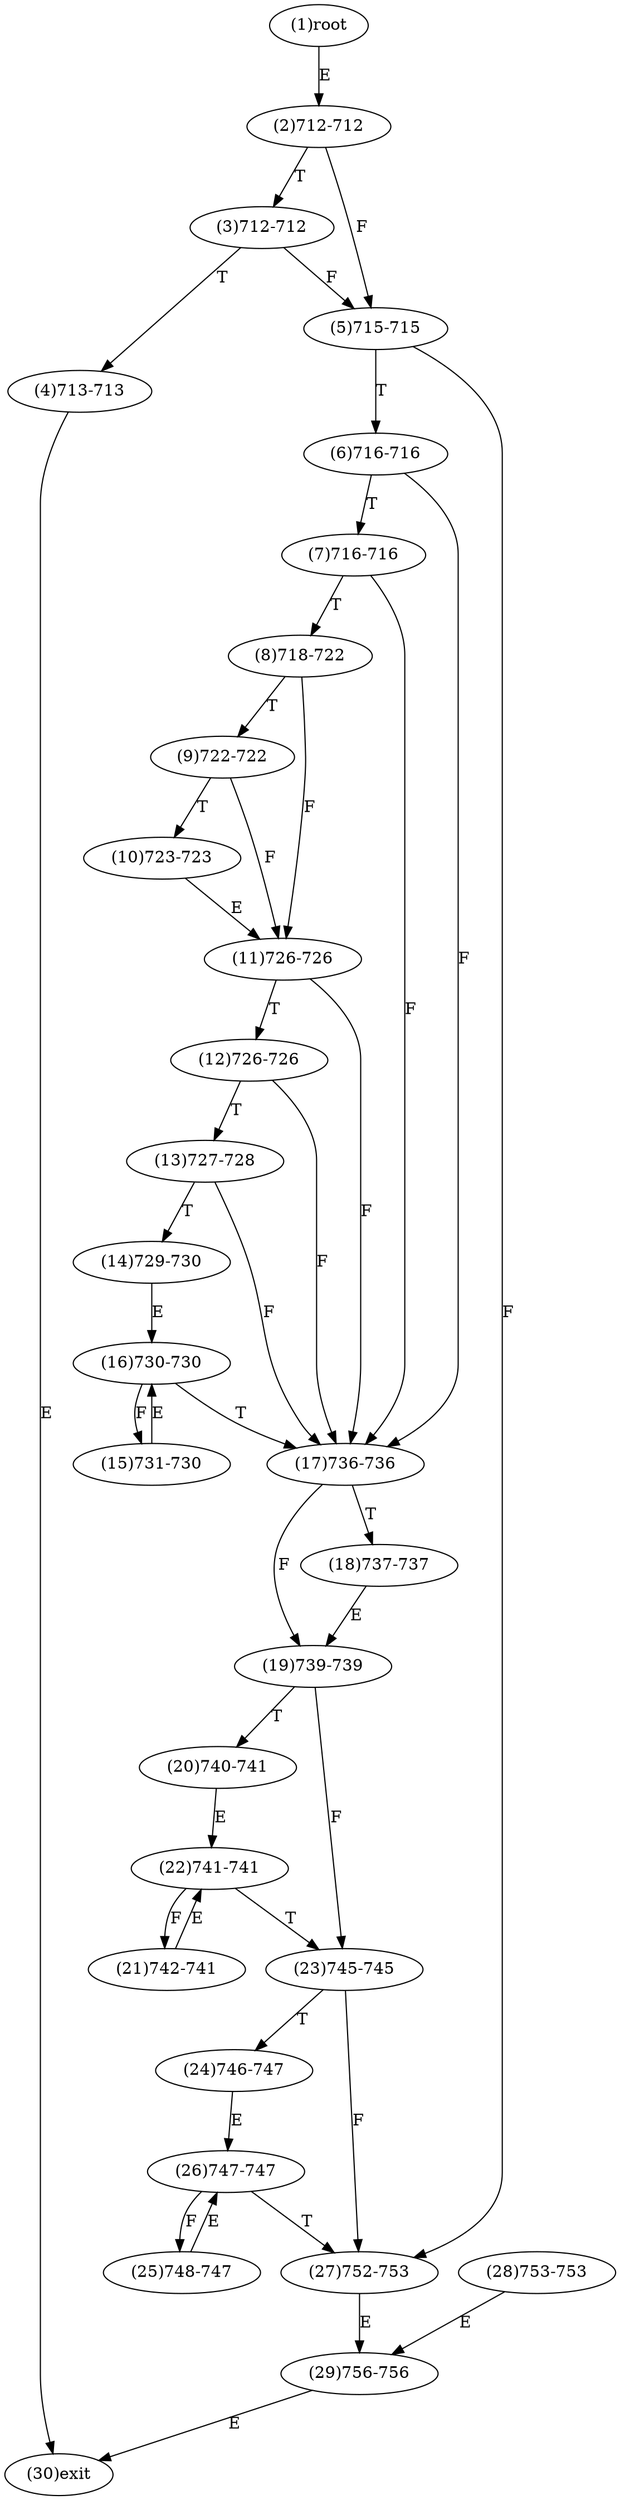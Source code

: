 digraph "" { 
1[ label="(1)root"];
2[ label="(2)712-712"];
3[ label="(3)712-712"];
4[ label="(4)713-713"];
5[ label="(5)715-715"];
6[ label="(6)716-716"];
7[ label="(7)716-716"];
8[ label="(8)718-722"];
9[ label="(9)722-722"];
10[ label="(10)723-723"];
11[ label="(11)726-726"];
12[ label="(12)726-726"];
13[ label="(13)727-728"];
14[ label="(14)729-730"];
15[ label="(15)731-730"];
17[ label="(17)736-736"];
16[ label="(16)730-730"];
19[ label="(19)739-739"];
18[ label="(18)737-737"];
21[ label="(21)742-741"];
20[ label="(20)740-741"];
23[ label="(23)745-745"];
22[ label="(22)741-741"];
25[ label="(25)748-747"];
24[ label="(24)746-747"];
27[ label="(27)752-753"];
26[ label="(26)747-747"];
29[ label="(29)756-756"];
28[ label="(28)753-753"];
30[ label="(30)exit"];
1->2[ label="E"];
2->5[ label="F"];
2->3[ label="T"];
3->5[ label="F"];
3->4[ label="T"];
4->30[ label="E"];
5->27[ label="F"];
5->6[ label="T"];
6->17[ label="F"];
6->7[ label="T"];
7->17[ label="F"];
7->8[ label="T"];
8->11[ label="F"];
8->9[ label="T"];
9->11[ label="F"];
9->10[ label="T"];
10->11[ label="E"];
11->17[ label="F"];
11->12[ label="T"];
12->17[ label="F"];
12->13[ label="T"];
13->17[ label="F"];
13->14[ label="T"];
14->16[ label="E"];
15->16[ label="E"];
16->15[ label="F"];
16->17[ label="T"];
17->19[ label="F"];
17->18[ label="T"];
18->19[ label="E"];
19->23[ label="F"];
19->20[ label="T"];
20->22[ label="E"];
21->22[ label="E"];
22->21[ label="F"];
22->23[ label="T"];
23->27[ label="F"];
23->24[ label="T"];
24->26[ label="E"];
25->26[ label="E"];
26->25[ label="F"];
26->27[ label="T"];
27->29[ label="E"];
28->29[ label="E"];
29->30[ label="E"];
}